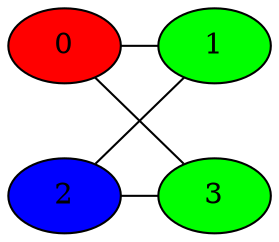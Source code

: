 graph G { 
	0 -- 1 -- 2 -- 3;
	3 -- 0;
	{rank=same 0 1}
	{rank=same 3 2}
	0 [style=filled, fillcolor=red]
	1 [style=filled, fillcolor=green]
	2 [style=filled, fillcolor=blue]
	3 [style=filled, fillcolor=green]
}